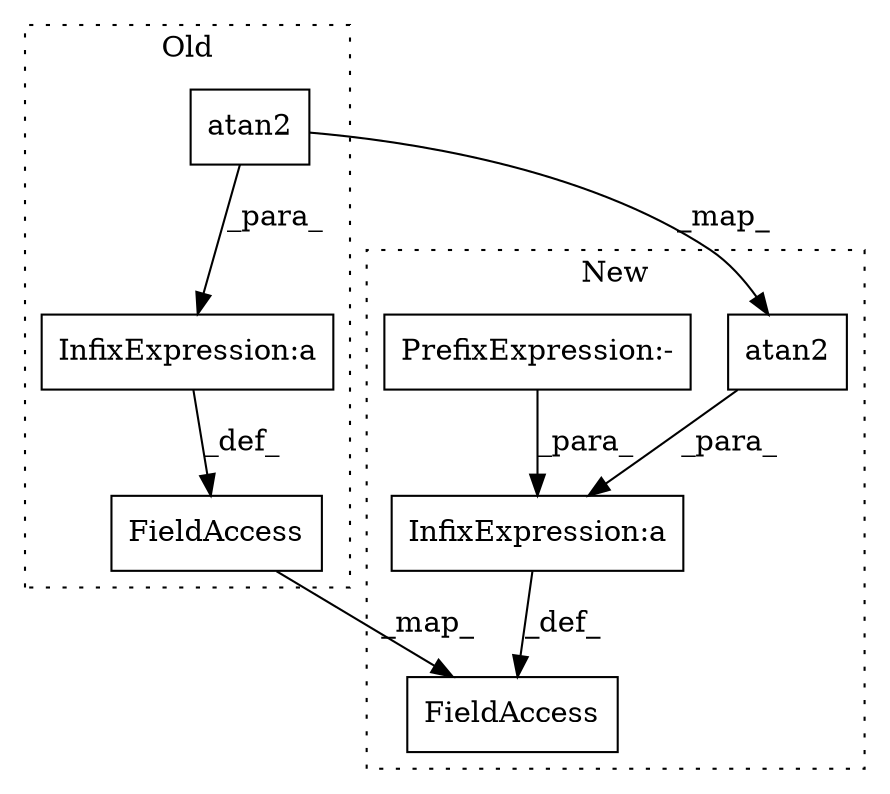 digraph G {
subgraph cluster0 {
1 [label="atan2" a="32" s="11154,11172" l="6,1" shape="box"];
3 [label="InfixExpression:a" a="27" s="11174" l="3" shape="box"];
6 [label="FieldAccess" a="22" s="11127" l="12" shape="box"];
label = "Old";
style="dotted";
}
subgraph cluster1 {
2 [label="atan2" a="32" s="11218,11243" l="6,1" shape="box"];
4 [label="InfixExpression:a" a="27" s="11146" l="3" shape="box"];
5 [label="PrefixExpression:-" a="38" s="11189" l="1" shape="box"];
7 [label="FieldAccess" a="22" s="11129" l="12" shape="box"];
label = "New";
style="dotted";
}
1 -> 3 [label="_para_"];
1 -> 2 [label="_map_"];
2 -> 4 [label="_para_"];
3 -> 6 [label="_def_"];
4 -> 7 [label="_def_"];
5 -> 4 [label="_para_"];
6 -> 7 [label="_map_"];
}